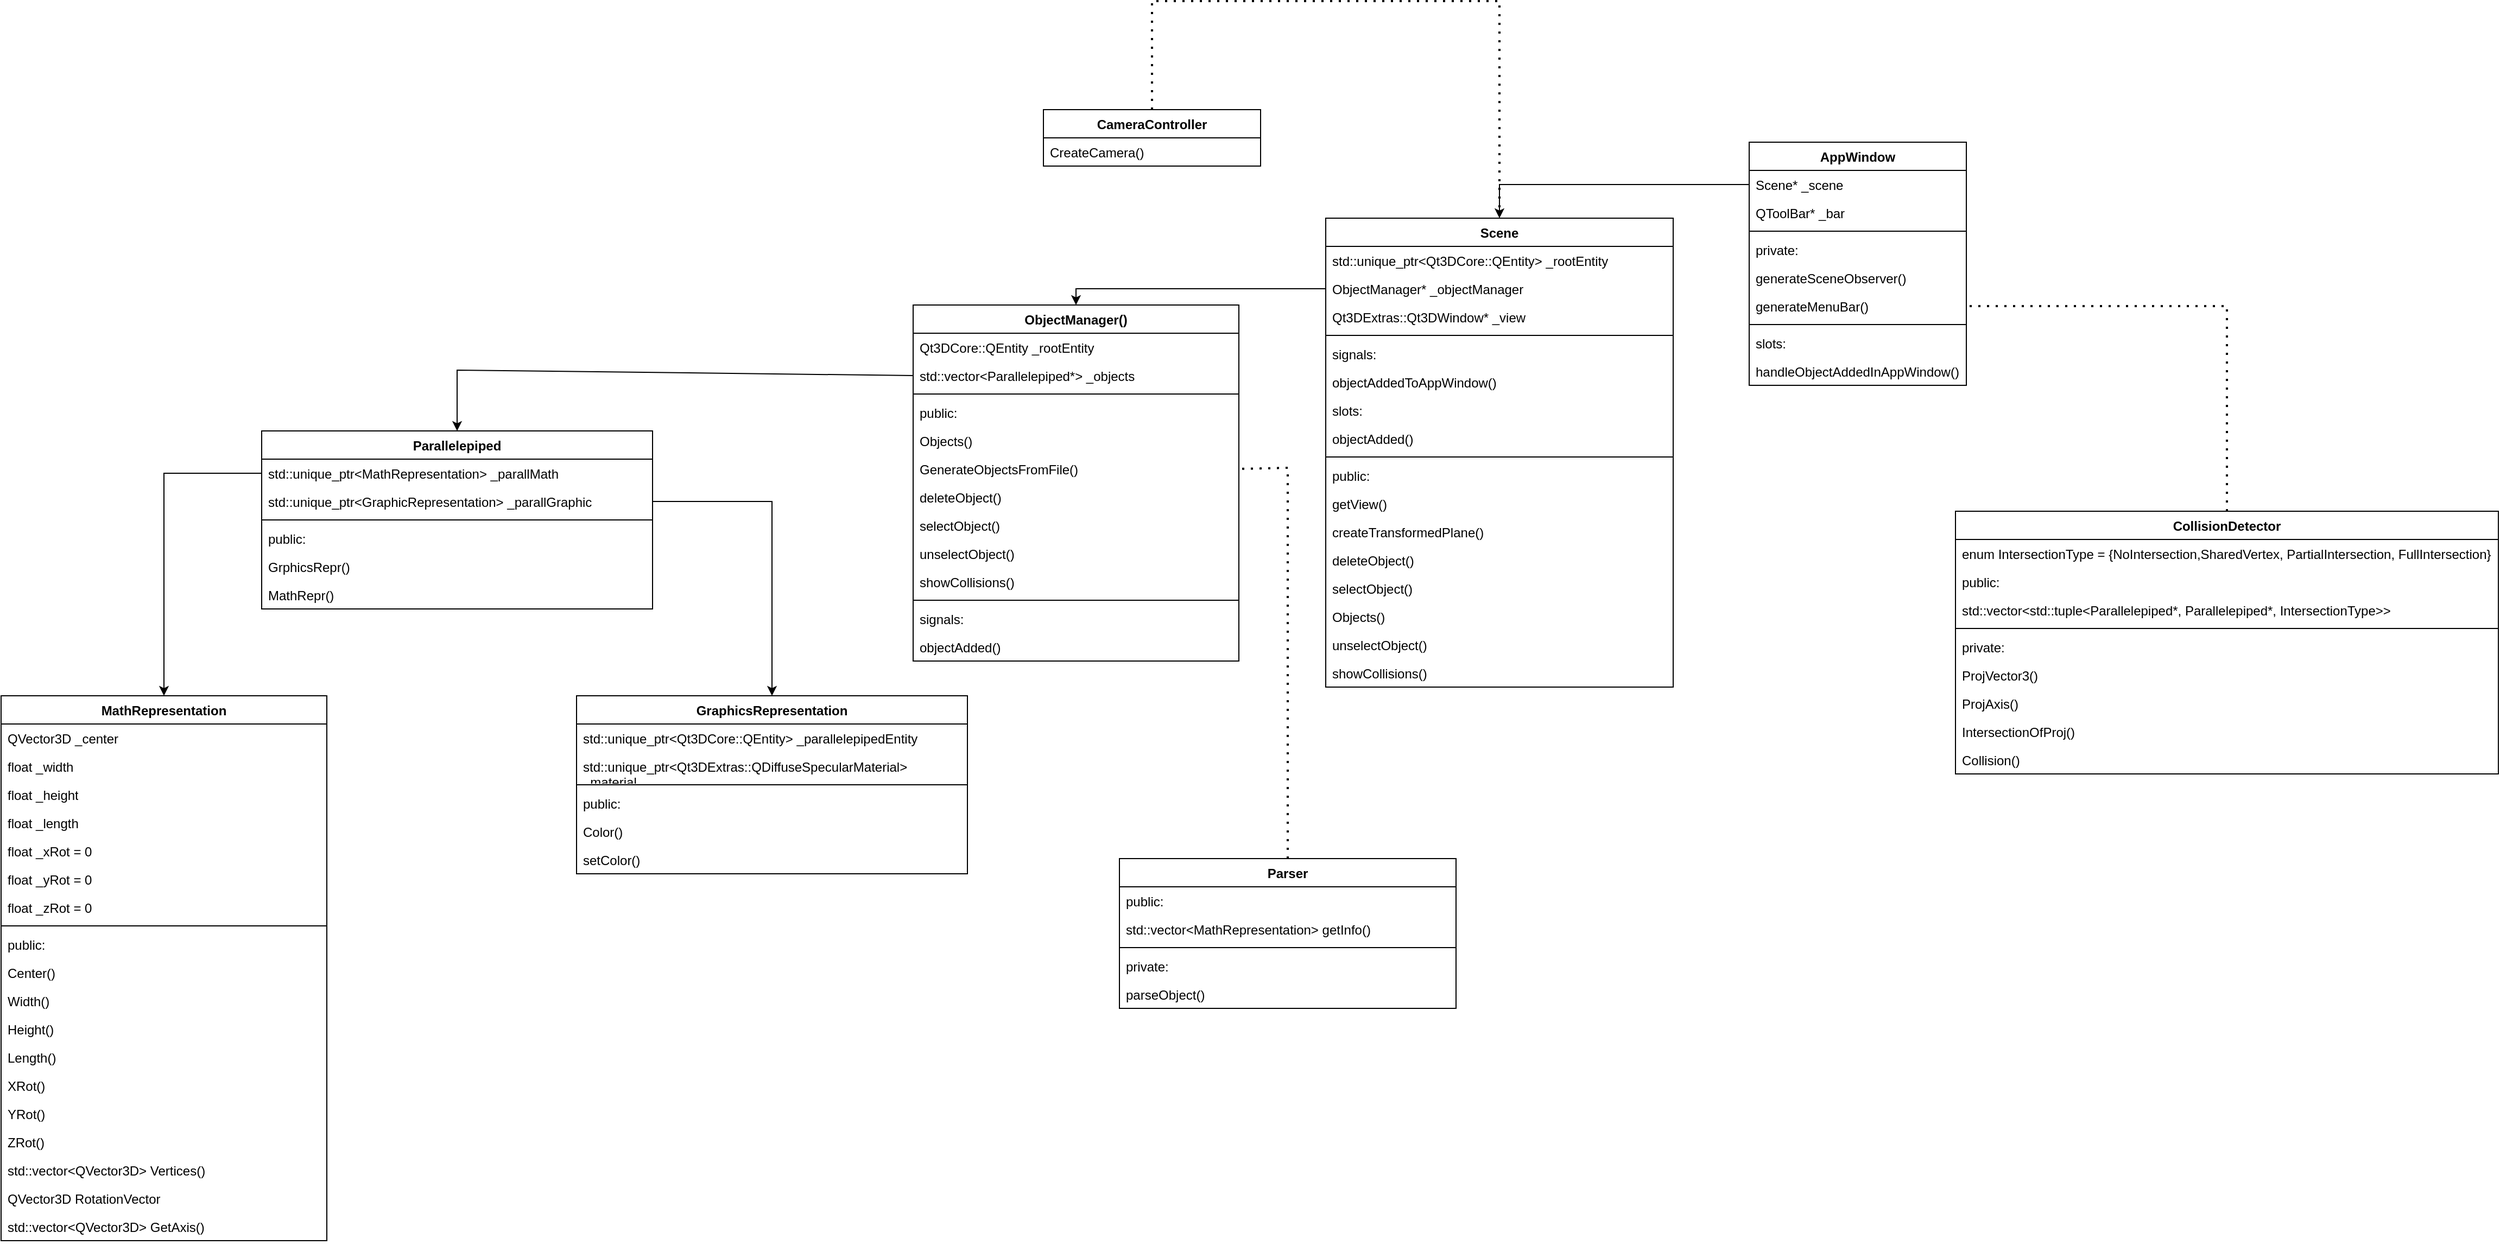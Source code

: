 <mxfile version="23.0.1" type="device">
  <diagram name="Страница — 1" id="XQMU76QUpCtyGzTud6e6">
    <mxGraphModel dx="7370" dy="6776" grid="1" gridSize="10" guides="1" tooltips="1" connect="1" arrows="1" fold="1" page="1" pageScale="1" pageWidth="3300" pageHeight="4681" math="0" shadow="0">
      <root>
        <mxCell id="0" />
        <mxCell id="1" parent="0" />
        <mxCell id="RvIXLY6rY_QrV6wUgiBX-1" value="AppWindow&lt;br&gt;" style="swimlane;fontStyle=1;align=center;verticalAlign=top;childLayout=stackLayout;horizontal=1;startSize=26;horizontalStack=0;resizeParent=1;resizeParentMax=0;resizeLast=0;collapsible=1;marginBottom=0;whiteSpace=wrap;html=1;" vertex="1" parent="1">
          <mxGeometry x="670" y="10" width="200" height="224" as="geometry" />
        </mxCell>
        <mxCell id="RvIXLY6rY_QrV6wUgiBX-2" value="Scene* _scene" style="text;strokeColor=none;fillColor=none;align=left;verticalAlign=top;spacingLeft=4;spacingRight=4;overflow=hidden;rotatable=0;points=[[0,0.5],[1,0.5]];portConstraint=eastwest;whiteSpace=wrap;html=1;" vertex="1" parent="RvIXLY6rY_QrV6wUgiBX-1">
          <mxGeometry y="26" width="200" height="26" as="geometry" />
        </mxCell>
        <mxCell id="RvIXLY6rY_QrV6wUgiBX-5" value="QToolBar* _bar" style="text;strokeColor=none;fillColor=none;align=left;verticalAlign=top;spacingLeft=4;spacingRight=4;overflow=hidden;rotatable=0;points=[[0,0.5],[1,0.5]];portConstraint=eastwest;whiteSpace=wrap;html=1;" vertex="1" parent="RvIXLY6rY_QrV6wUgiBX-1">
          <mxGeometry y="52" width="200" height="26" as="geometry" />
        </mxCell>
        <mxCell id="RvIXLY6rY_QrV6wUgiBX-3" value="" style="line;strokeWidth=1;fillColor=none;align=left;verticalAlign=middle;spacingTop=-1;spacingLeft=3;spacingRight=3;rotatable=0;labelPosition=right;points=[];portConstraint=eastwest;strokeColor=inherit;" vertex="1" parent="RvIXLY6rY_QrV6wUgiBX-1">
          <mxGeometry y="78" width="200" height="8" as="geometry" />
        </mxCell>
        <mxCell id="RvIXLY6rY_QrV6wUgiBX-10" value="private:" style="text;strokeColor=none;fillColor=none;align=left;verticalAlign=top;spacingLeft=4;spacingRight=4;overflow=hidden;rotatable=0;points=[[0,0.5],[1,0.5]];portConstraint=eastwest;whiteSpace=wrap;html=1;" vertex="1" parent="RvIXLY6rY_QrV6wUgiBX-1">
          <mxGeometry y="86" width="200" height="26" as="geometry" />
        </mxCell>
        <mxCell id="RvIXLY6rY_QrV6wUgiBX-6" value="generateSceneObserver()" style="text;strokeColor=none;fillColor=none;align=left;verticalAlign=top;spacingLeft=4;spacingRight=4;overflow=hidden;rotatable=0;points=[[0,0.5],[1,0.5]];portConstraint=eastwest;whiteSpace=wrap;html=1;" vertex="1" parent="RvIXLY6rY_QrV6wUgiBX-1">
          <mxGeometry y="112" width="200" height="26" as="geometry" />
        </mxCell>
        <mxCell id="RvIXLY6rY_QrV6wUgiBX-7" value="generateMenuBar()" style="text;strokeColor=none;fillColor=none;align=left;verticalAlign=top;spacingLeft=4;spacingRight=4;overflow=hidden;rotatable=0;points=[[0,0.5],[1,0.5]];portConstraint=eastwest;whiteSpace=wrap;html=1;" vertex="1" parent="RvIXLY6rY_QrV6wUgiBX-1">
          <mxGeometry y="138" width="200" height="26" as="geometry" />
        </mxCell>
        <mxCell id="RvIXLY6rY_QrV6wUgiBX-8" value="" style="line;strokeWidth=1;fillColor=none;align=left;verticalAlign=middle;spacingTop=-1;spacingLeft=3;spacingRight=3;rotatable=0;labelPosition=right;points=[];portConstraint=eastwest;strokeColor=inherit;" vertex="1" parent="RvIXLY6rY_QrV6wUgiBX-1">
          <mxGeometry y="164" width="200" height="8" as="geometry" />
        </mxCell>
        <mxCell id="RvIXLY6rY_QrV6wUgiBX-9" value="slots:" style="text;strokeColor=none;fillColor=none;align=left;verticalAlign=top;spacingLeft=4;spacingRight=4;overflow=hidden;rotatable=0;points=[[0,0.5],[1,0.5]];portConstraint=eastwest;whiteSpace=wrap;html=1;" vertex="1" parent="RvIXLY6rY_QrV6wUgiBX-1">
          <mxGeometry y="172" width="200" height="26" as="geometry" />
        </mxCell>
        <mxCell id="RvIXLY6rY_QrV6wUgiBX-11" value="handleObjectAddedInAppWindow()" style="text;strokeColor=none;fillColor=none;align=left;verticalAlign=top;spacingLeft=4;spacingRight=4;overflow=hidden;rotatable=0;points=[[0,0.5],[1,0.5]];portConstraint=eastwest;whiteSpace=wrap;html=1;" vertex="1" parent="RvIXLY6rY_QrV6wUgiBX-1">
          <mxGeometry y="198" width="200" height="26" as="geometry" />
        </mxCell>
        <mxCell id="RvIXLY6rY_QrV6wUgiBX-18" value="Scene&lt;br&gt;" style="swimlane;fontStyle=1;align=center;verticalAlign=top;childLayout=stackLayout;horizontal=1;startSize=26;horizontalStack=0;resizeParent=1;resizeParentMax=0;resizeLast=0;collapsible=1;marginBottom=0;whiteSpace=wrap;html=1;" vertex="1" parent="1">
          <mxGeometry x="280" y="80" width="320" height="432" as="geometry" />
        </mxCell>
        <mxCell id="RvIXLY6rY_QrV6wUgiBX-19" value="std::unique_ptr&amp;lt;Qt3DCore::QEntity&amp;gt; _rootEntity" style="text;strokeColor=none;fillColor=none;align=left;verticalAlign=top;spacingLeft=4;spacingRight=4;overflow=hidden;rotatable=0;points=[[0,0.5],[1,0.5]];portConstraint=eastwest;whiteSpace=wrap;html=1;" vertex="1" parent="RvIXLY6rY_QrV6wUgiBX-18">
          <mxGeometry y="26" width="320" height="26" as="geometry" />
        </mxCell>
        <mxCell id="RvIXLY6rY_QrV6wUgiBX-20" value="ObjectManager* _objectManager" style="text;strokeColor=none;fillColor=none;align=left;verticalAlign=top;spacingLeft=4;spacingRight=4;overflow=hidden;rotatable=0;points=[[0,0.5],[1,0.5]];portConstraint=eastwest;whiteSpace=wrap;html=1;" vertex="1" parent="RvIXLY6rY_QrV6wUgiBX-18">
          <mxGeometry y="52" width="320" height="26" as="geometry" />
        </mxCell>
        <mxCell id="RvIXLY6rY_QrV6wUgiBX-28" value="Qt3DExtras::Qt3DWindow* _view" style="text;strokeColor=none;fillColor=none;align=left;verticalAlign=top;spacingLeft=4;spacingRight=4;overflow=hidden;rotatable=0;points=[[0,0.5],[1,0.5]];portConstraint=eastwest;whiteSpace=wrap;html=1;" vertex="1" parent="RvIXLY6rY_QrV6wUgiBX-18">
          <mxGeometry y="78" width="320" height="26" as="geometry" />
        </mxCell>
        <mxCell id="RvIXLY6rY_QrV6wUgiBX-21" value="" style="line;strokeWidth=1;fillColor=none;align=left;verticalAlign=middle;spacingTop=-1;spacingLeft=3;spacingRight=3;rotatable=0;labelPosition=right;points=[];portConstraint=eastwest;strokeColor=inherit;" vertex="1" parent="RvIXLY6rY_QrV6wUgiBX-18">
          <mxGeometry y="104" width="320" height="8" as="geometry" />
        </mxCell>
        <mxCell id="RvIXLY6rY_QrV6wUgiBX-22" value="signals:&lt;br&gt;" style="text;strokeColor=none;fillColor=none;align=left;verticalAlign=top;spacingLeft=4;spacingRight=4;overflow=hidden;rotatable=0;points=[[0,0.5],[1,0.5]];portConstraint=eastwest;whiteSpace=wrap;html=1;" vertex="1" parent="RvIXLY6rY_QrV6wUgiBX-18">
          <mxGeometry y="112" width="320" height="26" as="geometry" />
        </mxCell>
        <mxCell id="RvIXLY6rY_QrV6wUgiBX-23" value="objectAddedToAppWindow()" style="text;strokeColor=none;fillColor=none;align=left;verticalAlign=top;spacingLeft=4;spacingRight=4;overflow=hidden;rotatable=0;points=[[0,0.5],[1,0.5]];portConstraint=eastwest;whiteSpace=wrap;html=1;" vertex="1" parent="RvIXLY6rY_QrV6wUgiBX-18">
          <mxGeometry y="138" width="320" height="26" as="geometry" />
        </mxCell>
        <mxCell id="RvIXLY6rY_QrV6wUgiBX-24" value="slots:" style="text;strokeColor=none;fillColor=none;align=left;verticalAlign=top;spacingLeft=4;spacingRight=4;overflow=hidden;rotatable=0;points=[[0,0.5],[1,0.5]];portConstraint=eastwest;whiteSpace=wrap;html=1;" vertex="1" parent="RvIXLY6rY_QrV6wUgiBX-18">
          <mxGeometry y="164" width="320" height="26" as="geometry" />
        </mxCell>
        <mxCell id="RvIXLY6rY_QrV6wUgiBX-34" value="objectAdded()" style="text;strokeColor=none;fillColor=none;align=left;verticalAlign=top;spacingLeft=4;spacingRight=4;overflow=hidden;rotatable=0;points=[[0,0.5],[1,0.5]];portConstraint=eastwest;whiteSpace=wrap;html=1;" vertex="1" parent="RvIXLY6rY_QrV6wUgiBX-18">
          <mxGeometry y="190" width="320" height="26" as="geometry" />
        </mxCell>
        <mxCell id="RvIXLY6rY_QrV6wUgiBX-25" value="" style="line;strokeWidth=1;fillColor=none;align=left;verticalAlign=middle;spacingTop=-1;spacingLeft=3;spacingRight=3;rotatable=0;labelPosition=right;points=[];portConstraint=eastwest;strokeColor=inherit;" vertex="1" parent="RvIXLY6rY_QrV6wUgiBX-18">
          <mxGeometry y="216" width="320" height="8" as="geometry" />
        </mxCell>
        <mxCell id="RvIXLY6rY_QrV6wUgiBX-26" value="public:" style="text;strokeColor=none;fillColor=none;align=left;verticalAlign=top;spacingLeft=4;spacingRight=4;overflow=hidden;rotatable=0;points=[[0,0.5],[1,0.5]];portConstraint=eastwest;whiteSpace=wrap;html=1;" vertex="1" parent="RvIXLY6rY_QrV6wUgiBX-18">
          <mxGeometry y="224" width="320" height="26" as="geometry" />
        </mxCell>
        <mxCell id="RvIXLY6rY_QrV6wUgiBX-27" value="getView()" style="text;strokeColor=none;fillColor=none;align=left;verticalAlign=top;spacingLeft=4;spacingRight=4;overflow=hidden;rotatable=0;points=[[0,0.5],[1,0.5]];portConstraint=eastwest;whiteSpace=wrap;html=1;" vertex="1" parent="RvIXLY6rY_QrV6wUgiBX-18">
          <mxGeometry y="250" width="320" height="26" as="geometry" />
        </mxCell>
        <mxCell id="RvIXLY6rY_QrV6wUgiBX-29" value="createTransformedPlane()" style="text;strokeColor=none;fillColor=none;align=left;verticalAlign=top;spacingLeft=4;spacingRight=4;overflow=hidden;rotatable=0;points=[[0,0.5],[1,0.5]];portConstraint=eastwest;whiteSpace=wrap;html=1;" vertex="1" parent="RvIXLY6rY_QrV6wUgiBX-18">
          <mxGeometry y="276" width="320" height="26" as="geometry" />
        </mxCell>
        <mxCell id="RvIXLY6rY_QrV6wUgiBX-30" value="deleteObject()" style="text;strokeColor=none;fillColor=none;align=left;verticalAlign=top;spacingLeft=4;spacingRight=4;overflow=hidden;rotatable=0;points=[[0,0.5],[1,0.5]];portConstraint=eastwest;whiteSpace=wrap;html=1;" vertex="1" parent="RvIXLY6rY_QrV6wUgiBX-18">
          <mxGeometry y="302" width="320" height="26" as="geometry" />
        </mxCell>
        <mxCell id="RvIXLY6rY_QrV6wUgiBX-31" value="selectObject()" style="text;strokeColor=none;fillColor=none;align=left;verticalAlign=top;spacingLeft=4;spacingRight=4;overflow=hidden;rotatable=0;points=[[0,0.5],[1,0.5]];portConstraint=eastwest;whiteSpace=wrap;html=1;" vertex="1" parent="RvIXLY6rY_QrV6wUgiBX-18">
          <mxGeometry y="328" width="320" height="26" as="geometry" />
        </mxCell>
        <mxCell id="RvIXLY6rY_QrV6wUgiBX-35" value="Objects()" style="text;strokeColor=none;fillColor=none;align=left;verticalAlign=top;spacingLeft=4;spacingRight=4;overflow=hidden;rotatable=0;points=[[0,0.5],[1,0.5]];portConstraint=eastwest;whiteSpace=wrap;html=1;" vertex="1" parent="RvIXLY6rY_QrV6wUgiBX-18">
          <mxGeometry y="354" width="320" height="26" as="geometry" />
        </mxCell>
        <mxCell id="RvIXLY6rY_QrV6wUgiBX-32" value="unselectObject()" style="text;strokeColor=none;fillColor=none;align=left;verticalAlign=top;spacingLeft=4;spacingRight=4;overflow=hidden;rotatable=0;points=[[0,0.5],[1,0.5]];portConstraint=eastwest;whiteSpace=wrap;html=1;" vertex="1" parent="RvIXLY6rY_QrV6wUgiBX-18">
          <mxGeometry y="380" width="320" height="26" as="geometry" />
        </mxCell>
        <mxCell id="RvIXLY6rY_QrV6wUgiBX-33" value="showCollisions()" style="text;strokeColor=none;fillColor=none;align=left;verticalAlign=top;spacingLeft=4;spacingRight=4;overflow=hidden;rotatable=0;points=[[0,0.5],[1,0.5]];portConstraint=eastwest;whiteSpace=wrap;html=1;" vertex="1" parent="RvIXLY6rY_QrV6wUgiBX-18">
          <mxGeometry y="406" width="320" height="26" as="geometry" />
        </mxCell>
        <mxCell id="RvIXLY6rY_QrV6wUgiBX-36" value="ObjectManager()" style="swimlane;fontStyle=1;align=center;verticalAlign=top;childLayout=stackLayout;horizontal=1;startSize=26;horizontalStack=0;resizeParent=1;resizeParentMax=0;resizeLast=0;collapsible=1;marginBottom=0;whiteSpace=wrap;html=1;" vertex="1" parent="1">
          <mxGeometry x="-100" y="160" width="300" height="328" as="geometry" />
        </mxCell>
        <mxCell id="RvIXLY6rY_QrV6wUgiBX-37" value="Qt3DCore::QEntity _rootEntity" style="text;strokeColor=none;fillColor=none;align=left;verticalAlign=top;spacingLeft=4;spacingRight=4;overflow=hidden;rotatable=0;points=[[0,0.5],[1,0.5]];portConstraint=eastwest;whiteSpace=wrap;html=1;" vertex="1" parent="RvIXLY6rY_QrV6wUgiBX-36">
          <mxGeometry y="26" width="300" height="26" as="geometry" />
        </mxCell>
        <mxCell id="RvIXLY6rY_QrV6wUgiBX-38" value="std::vector&amp;lt;Parallelepiped*&amp;gt; _objects" style="text;strokeColor=none;fillColor=none;align=left;verticalAlign=top;spacingLeft=4;spacingRight=4;overflow=hidden;rotatable=0;points=[[0,0.5],[1,0.5]];portConstraint=eastwest;whiteSpace=wrap;html=1;" vertex="1" parent="RvIXLY6rY_QrV6wUgiBX-36">
          <mxGeometry y="52" width="300" height="26" as="geometry" />
        </mxCell>
        <mxCell id="RvIXLY6rY_QrV6wUgiBX-39" value="" style="line;strokeWidth=1;fillColor=none;align=left;verticalAlign=middle;spacingTop=-1;spacingLeft=3;spacingRight=3;rotatable=0;labelPosition=right;points=[];portConstraint=eastwest;strokeColor=inherit;" vertex="1" parent="RvIXLY6rY_QrV6wUgiBX-36">
          <mxGeometry y="78" width="300" height="8" as="geometry" />
        </mxCell>
        <mxCell id="RvIXLY6rY_QrV6wUgiBX-40" value="public:" style="text;strokeColor=none;fillColor=none;align=left;verticalAlign=top;spacingLeft=4;spacingRight=4;overflow=hidden;rotatable=0;points=[[0,0.5],[1,0.5]];portConstraint=eastwest;whiteSpace=wrap;html=1;" vertex="1" parent="RvIXLY6rY_QrV6wUgiBX-36">
          <mxGeometry y="86" width="300" height="26" as="geometry" />
        </mxCell>
        <mxCell id="RvIXLY6rY_QrV6wUgiBX-41" value="Objects()" style="text;strokeColor=none;fillColor=none;align=left;verticalAlign=top;spacingLeft=4;spacingRight=4;overflow=hidden;rotatable=0;points=[[0,0.5],[1,0.5]];portConstraint=eastwest;whiteSpace=wrap;html=1;" vertex="1" parent="RvIXLY6rY_QrV6wUgiBX-36">
          <mxGeometry y="112" width="300" height="26" as="geometry" />
        </mxCell>
        <mxCell id="RvIXLY6rY_QrV6wUgiBX-42" value="GenerateObjectsFromFile()" style="text;strokeColor=none;fillColor=none;align=left;verticalAlign=top;spacingLeft=4;spacingRight=4;overflow=hidden;rotatable=0;points=[[0,0.5],[1,0.5]];portConstraint=eastwest;whiteSpace=wrap;html=1;" vertex="1" parent="RvIXLY6rY_QrV6wUgiBX-36">
          <mxGeometry y="138" width="300" height="26" as="geometry" />
        </mxCell>
        <mxCell id="RvIXLY6rY_QrV6wUgiBX-47" value="deleteObject()" style="text;strokeColor=none;fillColor=none;align=left;verticalAlign=top;spacingLeft=4;spacingRight=4;overflow=hidden;rotatable=0;points=[[0,0.5],[1,0.5]];portConstraint=eastwest;whiteSpace=wrap;html=1;" vertex="1" parent="RvIXLY6rY_QrV6wUgiBX-36">
          <mxGeometry y="164" width="300" height="26" as="geometry" />
        </mxCell>
        <mxCell id="RvIXLY6rY_QrV6wUgiBX-48" value="selectObject()" style="text;strokeColor=none;fillColor=none;align=left;verticalAlign=top;spacingLeft=4;spacingRight=4;overflow=hidden;rotatable=0;points=[[0,0.5],[1,0.5]];portConstraint=eastwest;whiteSpace=wrap;html=1;" vertex="1" parent="RvIXLY6rY_QrV6wUgiBX-36">
          <mxGeometry y="190" width="300" height="26" as="geometry" />
        </mxCell>
        <mxCell id="RvIXLY6rY_QrV6wUgiBX-49" value="unselectObject()" style="text;strokeColor=none;fillColor=none;align=left;verticalAlign=top;spacingLeft=4;spacingRight=4;overflow=hidden;rotatable=0;points=[[0,0.5],[1,0.5]];portConstraint=eastwest;whiteSpace=wrap;html=1;" vertex="1" parent="RvIXLY6rY_QrV6wUgiBX-36">
          <mxGeometry y="216" width="300" height="26" as="geometry" />
        </mxCell>
        <mxCell id="RvIXLY6rY_QrV6wUgiBX-50" value="showCollisions()" style="text;strokeColor=none;fillColor=none;align=left;verticalAlign=top;spacingLeft=4;spacingRight=4;overflow=hidden;rotatable=0;points=[[0,0.5],[1,0.5]];portConstraint=eastwest;whiteSpace=wrap;html=1;" vertex="1" parent="RvIXLY6rY_QrV6wUgiBX-36">
          <mxGeometry y="242" width="300" height="26" as="geometry" />
        </mxCell>
        <mxCell id="RvIXLY6rY_QrV6wUgiBX-43" value="" style="line;strokeWidth=1;fillColor=none;align=left;verticalAlign=middle;spacingTop=-1;spacingLeft=3;spacingRight=3;rotatable=0;labelPosition=right;points=[];portConstraint=eastwest;strokeColor=inherit;" vertex="1" parent="RvIXLY6rY_QrV6wUgiBX-36">
          <mxGeometry y="268" width="300" height="8" as="geometry" />
        </mxCell>
        <mxCell id="RvIXLY6rY_QrV6wUgiBX-44" value="signals:" style="text;strokeColor=none;fillColor=none;align=left;verticalAlign=top;spacingLeft=4;spacingRight=4;overflow=hidden;rotatable=0;points=[[0,0.5],[1,0.5]];portConstraint=eastwest;whiteSpace=wrap;html=1;" vertex="1" parent="RvIXLY6rY_QrV6wUgiBX-36">
          <mxGeometry y="276" width="300" height="26" as="geometry" />
        </mxCell>
        <mxCell id="RvIXLY6rY_QrV6wUgiBX-45" value="objectAdded()" style="text;strokeColor=none;fillColor=none;align=left;verticalAlign=top;spacingLeft=4;spacingRight=4;overflow=hidden;rotatable=0;points=[[0,0.5],[1,0.5]];portConstraint=eastwest;whiteSpace=wrap;html=1;" vertex="1" parent="RvIXLY6rY_QrV6wUgiBX-36">
          <mxGeometry y="302" width="300" height="26" as="geometry" />
        </mxCell>
        <mxCell id="RvIXLY6rY_QrV6wUgiBX-52" value="Parallelepiped" style="swimlane;fontStyle=1;align=center;verticalAlign=top;childLayout=stackLayout;horizontal=1;startSize=26;horizontalStack=0;resizeParent=1;resizeParentMax=0;resizeLast=0;collapsible=1;marginBottom=0;whiteSpace=wrap;html=1;" vertex="1" parent="1">
          <mxGeometry x="-700" y="276" width="360" height="164" as="geometry" />
        </mxCell>
        <mxCell id="RvIXLY6rY_QrV6wUgiBX-53" value="std::unique_ptr&amp;lt;MathRepresentation&amp;gt; _parallMath" style="text;strokeColor=none;fillColor=none;align=left;verticalAlign=top;spacingLeft=4;spacingRight=4;overflow=hidden;rotatable=0;points=[[0,0.5],[1,0.5]];portConstraint=eastwest;whiteSpace=wrap;html=1;" vertex="1" parent="RvIXLY6rY_QrV6wUgiBX-52">
          <mxGeometry y="26" width="360" height="26" as="geometry" />
        </mxCell>
        <mxCell id="RvIXLY6rY_QrV6wUgiBX-54" value="std::unique_ptr&amp;lt;GraphicRepresentation&amp;gt; _parallGraphic" style="text;strokeColor=none;fillColor=none;align=left;verticalAlign=top;spacingLeft=4;spacingRight=4;overflow=hidden;rotatable=0;points=[[0,0.5],[1,0.5]];portConstraint=eastwest;whiteSpace=wrap;html=1;" vertex="1" parent="RvIXLY6rY_QrV6wUgiBX-52">
          <mxGeometry y="52" width="360" height="26" as="geometry" />
        </mxCell>
        <mxCell id="RvIXLY6rY_QrV6wUgiBX-55" value="" style="line;strokeWidth=1;fillColor=none;align=left;verticalAlign=middle;spacingTop=-1;spacingLeft=3;spacingRight=3;rotatable=0;labelPosition=right;points=[];portConstraint=eastwest;strokeColor=inherit;" vertex="1" parent="RvIXLY6rY_QrV6wUgiBX-52">
          <mxGeometry y="78" width="360" height="8" as="geometry" />
        </mxCell>
        <mxCell id="RvIXLY6rY_QrV6wUgiBX-56" value="public:" style="text;strokeColor=none;fillColor=none;align=left;verticalAlign=top;spacingLeft=4;spacingRight=4;overflow=hidden;rotatable=0;points=[[0,0.5],[1,0.5]];portConstraint=eastwest;whiteSpace=wrap;html=1;" vertex="1" parent="RvIXLY6rY_QrV6wUgiBX-52">
          <mxGeometry y="86" width="360" height="26" as="geometry" />
        </mxCell>
        <mxCell id="RvIXLY6rY_QrV6wUgiBX-57" value="GrphicsRepr()" style="text;strokeColor=none;fillColor=none;align=left;verticalAlign=top;spacingLeft=4;spacingRight=4;overflow=hidden;rotatable=0;points=[[0,0.5],[1,0.5]];portConstraint=eastwest;whiteSpace=wrap;html=1;" vertex="1" parent="RvIXLY6rY_QrV6wUgiBX-52">
          <mxGeometry y="112" width="360" height="26" as="geometry" />
        </mxCell>
        <mxCell id="RvIXLY6rY_QrV6wUgiBX-58" value="MathRepr()" style="text;strokeColor=none;fillColor=none;align=left;verticalAlign=top;spacingLeft=4;spacingRight=4;overflow=hidden;rotatable=0;points=[[0,0.5],[1,0.5]];portConstraint=eastwest;whiteSpace=wrap;html=1;" vertex="1" parent="RvIXLY6rY_QrV6wUgiBX-52">
          <mxGeometry y="138" width="360" height="26" as="geometry" />
        </mxCell>
        <mxCell id="RvIXLY6rY_QrV6wUgiBX-66" value="MathRepresentation" style="swimlane;fontStyle=1;align=center;verticalAlign=top;childLayout=stackLayout;horizontal=1;startSize=26;horizontalStack=0;resizeParent=1;resizeParentMax=0;resizeLast=0;collapsible=1;marginBottom=0;whiteSpace=wrap;html=1;" vertex="1" parent="1">
          <mxGeometry x="-940" y="520" width="300" height="502" as="geometry" />
        </mxCell>
        <mxCell id="RvIXLY6rY_QrV6wUgiBX-67" value="QVector3D _center" style="text;strokeColor=none;fillColor=none;align=left;verticalAlign=top;spacingLeft=4;spacingRight=4;overflow=hidden;rotatable=0;points=[[0,0.5],[1,0.5]];portConstraint=eastwest;whiteSpace=wrap;html=1;" vertex="1" parent="RvIXLY6rY_QrV6wUgiBX-66">
          <mxGeometry y="26" width="300" height="26" as="geometry" />
        </mxCell>
        <mxCell id="RvIXLY6rY_QrV6wUgiBX-68" value="float _width" style="text;strokeColor=none;fillColor=none;align=left;verticalAlign=top;spacingLeft=4;spacingRight=4;overflow=hidden;rotatable=0;points=[[0,0.5],[1,0.5]];portConstraint=eastwest;whiteSpace=wrap;html=1;" vertex="1" parent="RvIXLY6rY_QrV6wUgiBX-66">
          <mxGeometry y="52" width="300" height="26" as="geometry" />
        </mxCell>
        <mxCell id="RvIXLY6rY_QrV6wUgiBX-80" value="float _height" style="text;strokeColor=none;fillColor=none;align=left;verticalAlign=top;spacingLeft=4;spacingRight=4;overflow=hidden;rotatable=0;points=[[0,0.5],[1,0.5]];portConstraint=eastwest;whiteSpace=wrap;html=1;" vertex="1" parent="RvIXLY6rY_QrV6wUgiBX-66">
          <mxGeometry y="78" width="300" height="26" as="geometry" />
        </mxCell>
        <mxCell id="RvIXLY6rY_QrV6wUgiBX-81" value="float _length" style="text;strokeColor=none;fillColor=none;align=left;verticalAlign=top;spacingLeft=4;spacingRight=4;overflow=hidden;rotatable=0;points=[[0,0.5],[1,0.5]];portConstraint=eastwest;whiteSpace=wrap;html=1;" vertex="1" parent="RvIXLY6rY_QrV6wUgiBX-66">
          <mxGeometry y="104" width="300" height="26" as="geometry" />
        </mxCell>
        <mxCell id="RvIXLY6rY_QrV6wUgiBX-82" value="float _xRot = 0" style="text;strokeColor=none;fillColor=none;align=left;verticalAlign=top;spacingLeft=4;spacingRight=4;overflow=hidden;rotatable=0;points=[[0,0.5],[1,0.5]];portConstraint=eastwest;whiteSpace=wrap;html=1;" vertex="1" parent="RvIXLY6rY_QrV6wUgiBX-66">
          <mxGeometry y="130" width="300" height="26" as="geometry" />
        </mxCell>
        <mxCell id="RvIXLY6rY_QrV6wUgiBX-83" value="float _yRot = 0" style="text;strokeColor=none;fillColor=none;align=left;verticalAlign=top;spacingLeft=4;spacingRight=4;overflow=hidden;rotatable=0;points=[[0,0.5],[1,0.5]];portConstraint=eastwest;whiteSpace=wrap;html=1;" vertex="1" parent="RvIXLY6rY_QrV6wUgiBX-66">
          <mxGeometry y="156" width="300" height="26" as="geometry" />
        </mxCell>
        <mxCell id="RvIXLY6rY_QrV6wUgiBX-84" value="float _zRot = 0" style="text;strokeColor=none;fillColor=none;align=left;verticalAlign=top;spacingLeft=4;spacingRight=4;overflow=hidden;rotatable=0;points=[[0,0.5],[1,0.5]];portConstraint=eastwest;whiteSpace=wrap;html=1;" vertex="1" parent="RvIXLY6rY_QrV6wUgiBX-66">
          <mxGeometry y="182" width="300" height="26" as="geometry" />
        </mxCell>
        <mxCell id="RvIXLY6rY_QrV6wUgiBX-69" value="" style="line;strokeWidth=1;fillColor=none;align=left;verticalAlign=middle;spacingTop=-1;spacingLeft=3;spacingRight=3;rotatable=0;labelPosition=right;points=[];portConstraint=eastwest;strokeColor=inherit;" vertex="1" parent="RvIXLY6rY_QrV6wUgiBX-66">
          <mxGeometry y="208" width="300" height="8" as="geometry" />
        </mxCell>
        <mxCell id="RvIXLY6rY_QrV6wUgiBX-70" value="public:" style="text;strokeColor=none;fillColor=none;align=left;verticalAlign=top;spacingLeft=4;spacingRight=4;overflow=hidden;rotatable=0;points=[[0,0.5],[1,0.5]];portConstraint=eastwest;whiteSpace=wrap;html=1;" vertex="1" parent="RvIXLY6rY_QrV6wUgiBX-66">
          <mxGeometry y="216" width="300" height="26" as="geometry" />
        </mxCell>
        <mxCell id="RvIXLY6rY_QrV6wUgiBX-71" value="Center()" style="text;strokeColor=none;fillColor=none;align=left;verticalAlign=top;spacingLeft=4;spacingRight=4;overflow=hidden;rotatable=0;points=[[0,0.5],[1,0.5]];portConstraint=eastwest;whiteSpace=wrap;html=1;" vertex="1" parent="RvIXLY6rY_QrV6wUgiBX-66">
          <mxGeometry y="242" width="300" height="26" as="geometry" />
        </mxCell>
        <mxCell id="RvIXLY6rY_QrV6wUgiBX-72" value="Width()" style="text;strokeColor=none;fillColor=none;align=left;verticalAlign=top;spacingLeft=4;spacingRight=4;overflow=hidden;rotatable=0;points=[[0,0.5],[1,0.5]];portConstraint=eastwest;whiteSpace=wrap;html=1;" vertex="1" parent="RvIXLY6rY_QrV6wUgiBX-66">
          <mxGeometry y="268" width="300" height="26" as="geometry" />
        </mxCell>
        <mxCell id="RvIXLY6rY_QrV6wUgiBX-73" value="Height()" style="text;strokeColor=none;fillColor=none;align=left;verticalAlign=top;spacingLeft=4;spacingRight=4;overflow=hidden;rotatable=0;points=[[0,0.5],[1,0.5]];portConstraint=eastwest;whiteSpace=wrap;html=1;" vertex="1" parent="RvIXLY6rY_QrV6wUgiBX-66">
          <mxGeometry y="294" width="300" height="26" as="geometry" />
        </mxCell>
        <mxCell id="RvIXLY6rY_QrV6wUgiBX-74" value="Length()" style="text;strokeColor=none;fillColor=none;align=left;verticalAlign=top;spacingLeft=4;spacingRight=4;overflow=hidden;rotatable=0;points=[[0,0.5],[1,0.5]];portConstraint=eastwest;whiteSpace=wrap;html=1;" vertex="1" parent="RvIXLY6rY_QrV6wUgiBX-66">
          <mxGeometry y="320" width="300" height="26" as="geometry" />
        </mxCell>
        <mxCell id="RvIXLY6rY_QrV6wUgiBX-75" value="XRot()" style="text;strokeColor=none;fillColor=none;align=left;verticalAlign=top;spacingLeft=4;spacingRight=4;overflow=hidden;rotatable=0;points=[[0,0.5],[1,0.5]];portConstraint=eastwest;whiteSpace=wrap;html=1;" vertex="1" parent="RvIXLY6rY_QrV6wUgiBX-66">
          <mxGeometry y="346" width="300" height="26" as="geometry" />
        </mxCell>
        <mxCell id="RvIXLY6rY_QrV6wUgiBX-76" value="YRot()" style="text;strokeColor=none;fillColor=none;align=left;verticalAlign=top;spacingLeft=4;spacingRight=4;overflow=hidden;rotatable=0;points=[[0,0.5],[1,0.5]];portConstraint=eastwest;whiteSpace=wrap;html=1;" vertex="1" parent="RvIXLY6rY_QrV6wUgiBX-66">
          <mxGeometry y="372" width="300" height="26" as="geometry" />
        </mxCell>
        <mxCell id="RvIXLY6rY_QrV6wUgiBX-85" value="ZRot()" style="text;strokeColor=none;fillColor=none;align=left;verticalAlign=top;spacingLeft=4;spacingRight=4;overflow=hidden;rotatable=0;points=[[0,0.5],[1,0.5]];portConstraint=eastwest;whiteSpace=wrap;html=1;" vertex="1" parent="RvIXLY6rY_QrV6wUgiBX-66">
          <mxGeometry y="398" width="300" height="26" as="geometry" />
        </mxCell>
        <mxCell id="RvIXLY6rY_QrV6wUgiBX-86" value="std::vector&amp;lt;QVector3D&amp;gt; Vertices()" style="text;strokeColor=none;fillColor=none;align=left;verticalAlign=top;spacingLeft=4;spacingRight=4;overflow=hidden;rotatable=0;points=[[0,0.5],[1,0.5]];portConstraint=eastwest;whiteSpace=wrap;html=1;" vertex="1" parent="RvIXLY6rY_QrV6wUgiBX-66">
          <mxGeometry y="424" width="300" height="26" as="geometry" />
        </mxCell>
        <mxCell id="RvIXLY6rY_QrV6wUgiBX-87" value="QVector3D RotationVector" style="text;strokeColor=none;fillColor=none;align=left;verticalAlign=top;spacingLeft=4;spacingRight=4;overflow=hidden;rotatable=0;points=[[0,0.5],[1,0.5]];portConstraint=eastwest;whiteSpace=wrap;html=1;" vertex="1" parent="RvIXLY6rY_QrV6wUgiBX-66">
          <mxGeometry y="450" width="300" height="26" as="geometry" />
        </mxCell>
        <mxCell id="RvIXLY6rY_QrV6wUgiBX-88" value="std::vector&amp;lt;QVector3D&amp;gt; GetAxis()" style="text;strokeColor=none;fillColor=none;align=left;verticalAlign=top;spacingLeft=4;spacingRight=4;overflow=hidden;rotatable=0;points=[[0,0.5],[1,0.5]];portConstraint=eastwest;whiteSpace=wrap;html=1;" vertex="1" parent="RvIXLY6rY_QrV6wUgiBX-66">
          <mxGeometry y="476" width="300" height="26" as="geometry" />
        </mxCell>
        <mxCell id="RvIXLY6rY_QrV6wUgiBX-89" value="GraphicsRepresentation" style="swimlane;fontStyle=1;align=center;verticalAlign=top;childLayout=stackLayout;horizontal=1;startSize=26;horizontalStack=0;resizeParent=1;resizeParentMax=0;resizeLast=0;collapsible=1;marginBottom=0;whiteSpace=wrap;html=1;" vertex="1" parent="1">
          <mxGeometry x="-410" y="520" width="360" height="164" as="geometry" />
        </mxCell>
        <mxCell id="RvIXLY6rY_QrV6wUgiBX-90" value="std::unique_ptr&amp;lt;Qt3DCore::QEntity&amp;gt; _parallelepipedEntity" style="text;strokeColor=none;fillColor=none;align=left;verticalAlign=top;spacingLeft=4;spacingRight=4;overflow=hidden;rotatable=0;points=[[0,0.5],[1,0.5]];portConstraint=eastwest;whiteSpace=wrap;html=1;" vertex="1" parent="RvIXLY6rY_QrV6wUgiBX-89">
          <mxGeometry y="26" width="360" height="26" as="geometry" />
        </mxCell>
        <mxCell id="RvIXLY6rY_QrV6wUgiBX-91" value="std::unique_ptr&amp;lt;Qt3DExtras::QDiffuseSpecularMaterial&amp;gt; _material" style="text;strokeColor=none;fillColor=none;align=left;verticalAlign=top;spacingLeft=4;spacingRight=4;overflow=hidden;rotatable=0;points=[[0,0.5],[1,0.5]];portConstraint=eastwest;whiteSpace=wrap;html=1;" vertex="1" parent="RvIXLY6rY_QrV6wUgiBX-89">
          <mxGeometry y="52" width="360" height="26" as="geometry" />
        </mxCell>
        <mxCell id="RvIXLY6rY_QrV6wUgiBX-92" value="" style="line;strokeWidth=1;fillColor=none;align=left;verticalAlign=middle;spacingTop=-1;spacingLeft=3;spacingRight=3;rotatable=0;labelPosition=right;points=[];portConstraint=eastwest;strokeColor=inherit;" vertex="1" parent="RvIXLY6rY_QrV6wUgiBX-89">
          <mxGeometry y="78" width="360" height="8" as="geometry" />
        </mxCell>
        <mxCell id="RvIXLY6rY_QrV6wUgiBX-93" value="public:" style="text;strokeColor=none;fillColor=none;align=left;verticalAlign=top;spacingLeft=4;spacingRight=4;overflow=hidden;rotatable=0;points=[[0,0.5],[1,0.5]];portConstraint=eastwest;whiteSpace=wrap;html=1;" vertex="1" parent="RvIXLY6rY_QrV6wUgiBX-89">
          <mxGeometry y="86" width="360" height="26" as="geometry" />
        </mxCell>
        <mxCell id="RvIXLY6rY_QrV6wUgiBX-94" value="Color()" style="text;strokeColor=none;fillColor=none;align=left;verticalAlign=top;spacingLeft=4;spacingRight=4;overflow=hidden;rotatable=0;points=[[0,0.5],[1,0.5]];portConstraint=eastwest;whiteSpace=wrap;html=1;" vertex="1" parent="RvIXLY6rY_QrV6wUgiBX-89">
          <mxGeometry y="112" width="360" height="26" as="geometry" />
        </mxCell>
        <mxCell id="RvIXLY6rY_QrV6wUgiBX-95" value="setColor()" style="text;strokeColor=none;fillColor=none;align=left;verticalAlign=top;spacingLeft=4;spacingRight=4;overflow=hidden;rotatable=0;points=[[0,0.5],[1,0.5]];portConstraint=eastwest;whiteSpace=wrap;html=1;" vertex="1" parent="RvIXLY6rY_QrV6wUgiBX-89">
          <mxGeometry y="138" width="360" height="26" as="geometry" />
        </mxCell>
        <mxCell id="RvIXLY6rY_QrV6wUgiBX-96" value="CollisionDetector" style="swimlane;fontStyle=1;align=center;verticalAlign=top;childLayout=stackLayout;horizontal=1;startSize=26;horizontalStack=0;resizeParent=1;resizeParentMax=0;resizeLast=0;collapsible=1;marginBottom=0;whiteSpace=wrap;html=1;" vertex="1" parent="1">
          <mxGeometry x="860" y="350" width="500" height="242" as="geometry" />
        </mxCell>
        <mxCell id="RvIXLY6rY_QrV6wUgiBX-127" value="enum IntersectionType = {NoIntersection,SharedVertex, PartialIntersection, FullIntersection}" style="text;strokeColor=none;fillColor=none;align=left;verticalAlign=top;spacingLeft=4;spacingRight=4;overflow=hidden;rotatable=0;points=[[0,0.5],[1,0.5]];portConstraint=eastwest;whiteSpace=wrap;html=1;" vertex="1" parent="RvIXLY6rY_QrV6wUgiBX-96">
          <mxGeometry y="26" width="500" height="26" as="geometry" />
        </mxCell>
        <mxCell id="RvIXLY6rY_QrV6wUgiBX-97" value="public:" style="text;strokeColor=none;fillColor=none;align=left;verticalAlign=top;spacingLeft=4;spacingRight=4;overflow=hidden;rotatable=0;points=[[0,0.5],[1,0.5]];portConstraint=eastwest;whiteSpace=wrap;html=1;" vertex="1" parent="RvIXLY6rY_QrV6wUgiBX-96">
          <mxGeometry y="52" width="500" height="26" as="geometry" />
        </mxCell>
        <mxCell id="RvIXLY6rY_QrV6wUgiBX-98" value="std::vector&amp;lt;std::tuple&amp;lt;Parallelepiped*, Parallelepiped*, IntersectionType&amp;gt;&amp;gt;" style="text;strokeColor=none;fillColor=none;align=left;verticalAlign=top;spacingLeft=4;spacingRight=4;overflow=hidden;rotatable=0;points=[[0,0.5],[1,0.5]];portConstraint=eastwest;whiteSpace=wrap;html=1;" vertex="1" parent="RvIXLY6rY_QrV6wUgiBX-96">
          <mxGeometry y="78" width="500" height="26" as="geometry" />
        </mxCell>
        <mxCell id="RvIXLY6rY_QrV6wUgiBX-99" value="" style="line;strokeWidth=1;fillColor=none;align=left;verticalAlign=middle;spacingTop=-1;spacingLeft=3;spacingRight=3;rotatable=0;labelPosition=right;points=[];portConstraint=eastwest;strokeColor=inherit;" vertex="1" parent="RvIXLY6rY_QrV6wUgiBX-96">
          <mxGeometry y="104" width="500" height="8" as="geometry" />
        </mxCell>
        <mxCell id="RvIXLY6rY_QrV6wUgiBX-100" value="private:" style="text;strokeColor=none;fillColor=none;align=left;verticalAlign=top;spacingLeft=4;spacingRight=4;overflow=hidden;rotatable=0;points=[[0,0.5],[1,0.5]];portConstraint=eastwest;whiteSpace=wrap;html=1;" vertex="1" parent="RvIXLY6rY_QrV6wUgiBX-96">
          <mxGeometry y="112" width="500" height="26" as="geometry" />
        </mxCell>
        <mxCell id="RvIXLY6rY_QrV6wUgiBX-101" value="ProjVector3()" style="text;strokeColor=none;fillColor=none;align=left;verticalAlign=top;spacingLeft=4;spacingRight=4;overflow=hidden;rotatable=0;points=[[0,0.5],[1,0.5]];portConstraint=eastwest;whiteSpace=wrap;html=1;" vertex="1" parent="RvIXLY6rY_QrV6wUgiBX-96">
          <mxGeometry y="138" width="500" height="26" as="geometry" />
        </mxCell>
        <mxCell id="RvIXLY6rY_QrV6wUgiBX-102" value="ProjAxis()" style="text;strokeColor=none;fillColor=none;align=left;verticalAlign=top;spacingLeft=4;spacingRight=4;overflow=hidden;rotatable=0;points=[[0,0.5],[1,0.5]];portConstraint=eastwest;whiteSpace=wrap;html=1;" vertex="1" parent="RvIXLY6rY_QrV6wUgiBX-96">
          <mxGeometry y="164" width="500" height="26" as="geometry" />
        </mxCell>
        <mxCell id="RvIXLY6rY_QrV6wUgiBX-128" value="IntersectionOfProj()" style="text;strokeColor=none;fillColor=none;align=left;verticalAlign=top;spacingLeft=4;spacingRight=4;overflow=hidden;rotatable=0;points=[[0,0.5],[1,0.5]];portConstraint=eastwest;whiteSpace=wrap;html=1;" vertex="1" parent="RvIXLY6rY_QrV6wUgiBX-96">
          <mxGeometry y="190" width="500" height="26" as="geometry" />
        </mxCell>
        <mxCell id="RvIXLY6rY_QrV6wUgiBX-129" value="Collision()" style="text;strokeColor=none;fillColor=none;align=left;verticalAlign=top;spacingLeft=4;spacingRight=4;overflow=hidden;rotatable=0;points=[[0,0.5],[1,0.5]];portConstraint=eastwest;whiteSpace=wrap;html=1;" vertex="1" parent="RvIXLY6rY_QrV6wUgiBX-96">
          <mxGeometry y="216" width="500" height="26" as="geometry" />
        </mxCell>
        <mxCell id="RvIXLY6rY_QrV6wUgiBX-106" value="Parser" style="swimlane;fontStyle=1;align=center;verticalAlign=top;childLayout=stackLayout;horizontal=1;startSize=26;horizontalStack=0;resizeParent=1;resizeParentMax=0;resizeLast=0;collapsible=1;marginBottom=0;whiteSpace=wrap;html=1;" vertex="1" parent="1">
          <mxGeometry x="90" y="670" width="310" height="138" as="geometry" />
        </mxCell>
        <mxCell id="RvIXLY6rY_QrV6wUgiBX-107" value="public:" style="text;strokeColor=none;fillColor=none;align=left;verticalAlign=top;spacingLeft=4;spacingRight=4;overflow=hidden;rotatable=0;points=[[0,0.5],[1,0.5]];portConstraint=eastwest;whiteSpace=wrap;html=1;" vertex="1" parent="RvIXLY6rY_QrV6wUgiBX-106">
          <mxGeometry y="26" width="310" height="26" as="geometry" />
        </mxCell>
        <mxCell id="RvIXLY6rY_QrV6wUgiBX-108" value="std::vector&amp;lt;MathRepresentation&amp;gt; getInfo()" style="text;strokeColor=none;fillColor=none;align=left;verticalAlign=top;spacingLeft=4;spacingRight=4;overflow=hidden;rotatable=0;points=[[0,0.5],[1,0.5]];portConstraint=eastwest;whiteSpace=wrap;html=1;" vertex="1" parent="RvIXLY6rY_QrV6wUgiBX-106">
          <mxGeometry y="52" width="310" height="26" as="geometry" />
        </mxCell>
        <mxCell id="RvIXLY6rY_QrV6wUgiBX-109" value="" style="line;strokeWidth=1;fillColor=none;align=left;verticalAlign=middle;spacingTop=-1;spacingLeft=3;spacingRight=3;rotatable=0;labelPosition=right;points=[];portConstraint=eastwest;strokeColor=inherit;" vertex="1" parent="RvIXLY6rY_QrV6wUgiBX-106">
          <mxGeometry y="78" width="310" height="8" as="geometry" />
        </mxCell>
        <mxCell id="RvIXLY6rY_QrV6wUgiBX-110" value="private:" style="text;strokeColor=none;fillColor=none;align=left;verticalAlign=top;spacingLeft=4;spacingRight=4;overflow=hidden;rotatable=0;points=[[0,0.5],[1,0.5]];portConstraint=eastwest;whiteSpace=wrap;html=1;" vertex="1" parent="RvIXLY6rY_QrV6wUgiBX-106">
          <mxGeometry y="86" width="310" height="26" as="geometry" />
        </mxCell>
        <mxCell id="RvIXLY6rY_QrV6wUgiBX-111" value="parseObject()" style="text;strokeColor=none;fillColor=none;align=left;verticalAlign=top;spacingLeft=4;spacingRight=4;overflow=hidden;rotatable=0;points=[[0,0.5],[1,0.5]];portConstraint=eastwest;whiteSpace=wrap;html=1;" vertex="1" parent="RvIXLY6rY_QrV6wUgiBX-106">
          <mxGeometry y="112" width="310" height="26" as="geometry" />
        </mxCell>
        <mxCell id="RvIXLY6rY_QrV6wUgiBX-116" value="CameraController" style="swimlane;fontStyle=1;align=center;verticalAlign=top;childLayout=stackLayout;horizontal=1;startSize=26;horizontalStack=0;resizeParent=1;resizeParentMax=0;resizeLast=0;collapsible=1;marginBottom=0;whiteSpace=wrap;html=1;" vertex="1" parent="1">
          <mxGeometry x="20" y="-20" width="200" height="52" as="geometry" />
        </mxCell>
        <mxCell id="RvIXLY6rY_QrV6wUgiBX-126" value="CreateCamera()" style="text;strokeColor=none;fillColor=none;align=left;verticalAlign=top;spacingLeft=4;spacingRight=4;overflow=hidden;rotatable=0;points=[[0,0.5],[1,0.5]];portConstraint=eastwest;whiteSpace=wrap;html=1;" vertex="1" parent="RvIXLY6rY_QrV6wUgiBX-116">
          <mxGeometry y="26" width="200" height="26" as="geometry" />
        </mxCell>
        <mxCell id="RvIXLY6rY_QrV6wUgiBX-130" value="" style="endArrow=classic;html=1;rounded=0;entryX=0.5;entryY=0;entryDx=0;entryDy=0;exitX=0;exitY=0.5;exitDx=0;exitDy=0;" edge="1" parent="1" source="RvIXLY6rY_QrV6wUgiBX-2" target="RvIXLY6rY_QrV6wUgiBX-18">
          <mxGeometry width="50" height="50" relative="1" as="geometry">
            <mxPoint x="580" y="70" as="sourcePoint" />
            <mxPoint x="630" y="20" as="targetPoint" />
            <Array as="points">
              <mxPoint x="440" y="49" />
            </Array>
          </mxGeometry>
        </mxCell>
        <mxCell id="RvIXLY6rY_QrV6wUgiBX-131" value="" style="endArrow=classic;html=1;rounded=0;exitX=0;exitY=0.5;exitDx=0;exitDy=0;entryX=0.5;entryY=0;entryDx=0;entryDy=0;" edge="1" parent="1" source="RvIXLY6rY_QrV6wUgiBX-20" target="RvIXLY6rY_QrV6wUgiBX-36">
          <mxGeometry width="50" height="50" relative="1" as="geometry">
            <mxPoint x="70" y="130" as="sourcePoint" />
            <mxPoint x="120" y="80" as="targetPoint" />
            <Array as="points">
              <mxPoint x="50" y="145" />
            </Array>
          </mxGeometry>
        </mxCell>
        <mxCell id="RvIXLY6rY_QrV6wUgiBX-134" value="" style="endArrow=classic;html=1;rounded=0;exitX=0;exitY=0.5;exitDx=0;exitDy=0;entryX=0.5;entryY=0;entryDx=0;entryDy=0;" edge="1" parent="1" source="RvIXLY6rY_QrV6wUgiBX-38" target="RvIXLY6rY_QrV6wUgiBX-52">
          <mxGeometry width="50" height="50" relative="1" as="geometry">
            <mxPoint x="-500" y="170" as="sourcePoint" />
            <mxPoint x="-450" y="120" as="targetPoint" />
            <Array as="points">
              <mxPoint x="-520" y="220" />
            </Array>
          </mxGeometry>
        </mxCell>
        <mxCell id="RvIXLY6rY_QrV6wUgiBX-135" value="" style="endArrow=classic;html=1;rounded=0;entryX=0.5;entryY=0;entryDx=0;entryDy=0;exitX=0;exitY=0.5;exitDx=0;exitDy=0;" edge="1" parent="1" source="RvIXLY6rY_QrV6wUgiBX-53" target="RvIXLY6rY_QrV6wUgiBX-66">
          <mxGeometry width="50" height="50" relative="1" as="geometry">
            <mxPoint x="-890" y="450" as="sourcePoint" />
            <mxPoint x="-840" y="400" as="targetPoint" />
            <Array as="points">
              <mxPoint x="-790" y="315" />
            </Array>
          </mxGeometry>
        </mxCell>
        <mxCell id="RvIXLY6rY_QrV6wUgiBX-136" value="" style="endArrow=classic;html=1;rounded=0;entryX=0.5;entryY=0;entryDx=0;entryDy=0;exitX=1;exitY=0.5;exitDx=0;exitDy=0;" edge="1" parent="1" source="RvIXLY6rY_QrV6wUgiBX-54" target="RvIXLY6rY_QrV6wUgiBX-89">
          <mxGeometry width="50" height="50" relative="1" as="geometry">
            <mxPoint x="-290" y="490" as="sourcePoint" />
            <mxPoint x="-240" y="440" as="targetPoint" />
            <Array as="points">
              <mxPoint x="-230" y="341" />
            </Array>
          </mxGeometry>
        </mxCell>
        <mxCell id="RvIXLY6rY_QrV6wUgiBX-137" value="" style="endArrow=none;dashed=1;html=1;dashPattern=1 3;strokeWidth=2;rounded=0;entryX=0.5;entryY=0;entryDx=0;entryDy=0;exitX=0.5;exitY=0;exitDx=0;exitDy=0;" edge="1" parent="1" source="RvIXLY6rY_QrV6wUgiBX-116" target="RvIXLY6rY_QrV6wUgiBX-18">
          <mxGeometry width="50" height="50" relative="1" as="geometry">
            <mxPoint x="190" y="-100" as="sourcePoint" />
            <mxPoint x="510" y="570" as="targetPoint" />
            <Array as="points">
              <mxPoint x="120" y="-120" />
              <mxPoint x="440" y="-120" />
            </Array>
          </mxGeometry>
        </mxCell>
        <mxCell id="RvIXLY6rY_QrV6wUgiBX-139" value="" style="endArrow=none;dashed=1;html=1;dashPattern=1 3;strokeWidth=2;rounded=0;exitX=0.5;exitY=0;exitDx=0;exitDy=0;entryX=1;entryY=0.5;entryDx=0;entryDy=0;" edge="1" parent="1" source="RvIXLY6rY_QrV6wUgiBX-96" target="RvIXLY6rY_QrV6wUgiBX-7">
          <mxGeometry width="50" height="50" relative="1" as="geometry">
            <mxPoint x="970" y="310" as="sourcePoint" />
            <mxPoint x="960" y="180" as="targetPoint" />
            <Array as="points">
              <mxPoint x="1110" y="161" />
            </Array>
          </mxGeometry>
        </mxCell>
        <mxCell id="RvIXLY6rY_QrV6wUgiBX-141" value="" style="endArrow=none;dashed=1;html=1;dashPattern=1 3;strokeWidth=2;rounded=0;exitX=0.5;exitY=0;exitDx=0;exitDy=0;entryX=1;entryY=0.5;entryDx=0;entryDy=0;" edge="1" parent="1" source="RvIXLY6rY_QrV6wUgiBX-106" target="RvIXLY6rY_QrV6wUgiBX-42">
          <mxGeometry width="50" height="50" relative="1" as="geometry">
            <mxPoint x="190" y="610" as="sourcePoint" />
            <mxPoint x="240" y="310" as="targetPoint" />
            <Array as="points">
              <mxPoint x="245" y="310" />
            </Array>
          </mxGeometry>
        </mxCell>
      </root>
    </mxGraphModel>
  </diagram>
</mxfile>
